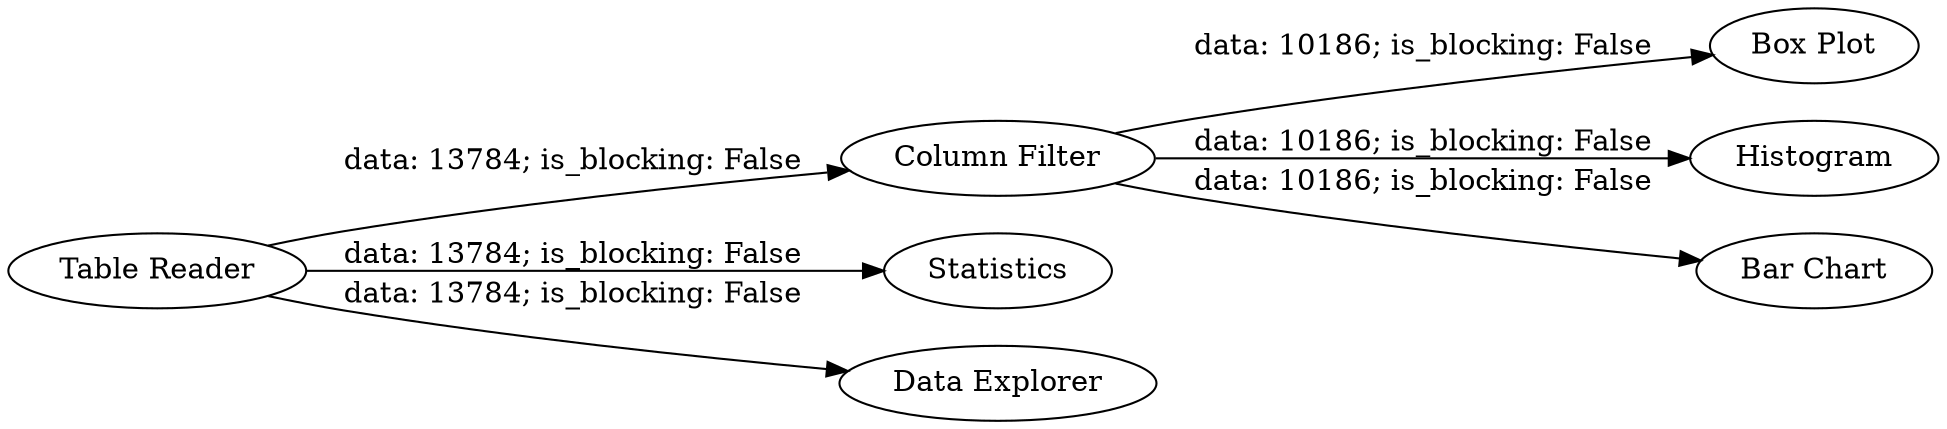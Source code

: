 digraph {
	"6780715587879626718_22" [label="Box Plot"]
	"6780715587879626718_77" [label="Column Filter"]
	"6780715587879626718_85" [label=Statistics]
	"6780715587879626718_56" [label=Histogram]
	"6780715587879626718_90" [label="Table Reader"]
	"6780715587879626718_55" [label="Bar Chart"]
	"6780715587879626718_91" [label="Data Explorer"]
	"6780715587879626718_77" -> "6780715587879626718_56" [label="data: 10186; is_blocking: False"]
	"6780715587879626718_77" -> "6780715587879626718_55" [label="data: 10186; is_blocking: False"]
	"6780715587879626718_90" -> "6780715587879626718_91" [label="data: 13784; is_blocking: False"]
	"6780715587879626718_90" -> "6780715587879626718_77" [label="data: 13784; is_blocking: False"]
	"6780715587879626718_90" -> "6780715587879626718_85" [label="data: 13784; is_blocking: False"]
	"6780715587879626718_77" -> "6780715587879626718_22" [label="data: 10186; is_blocking: False"]
	rankdir=LR
}
